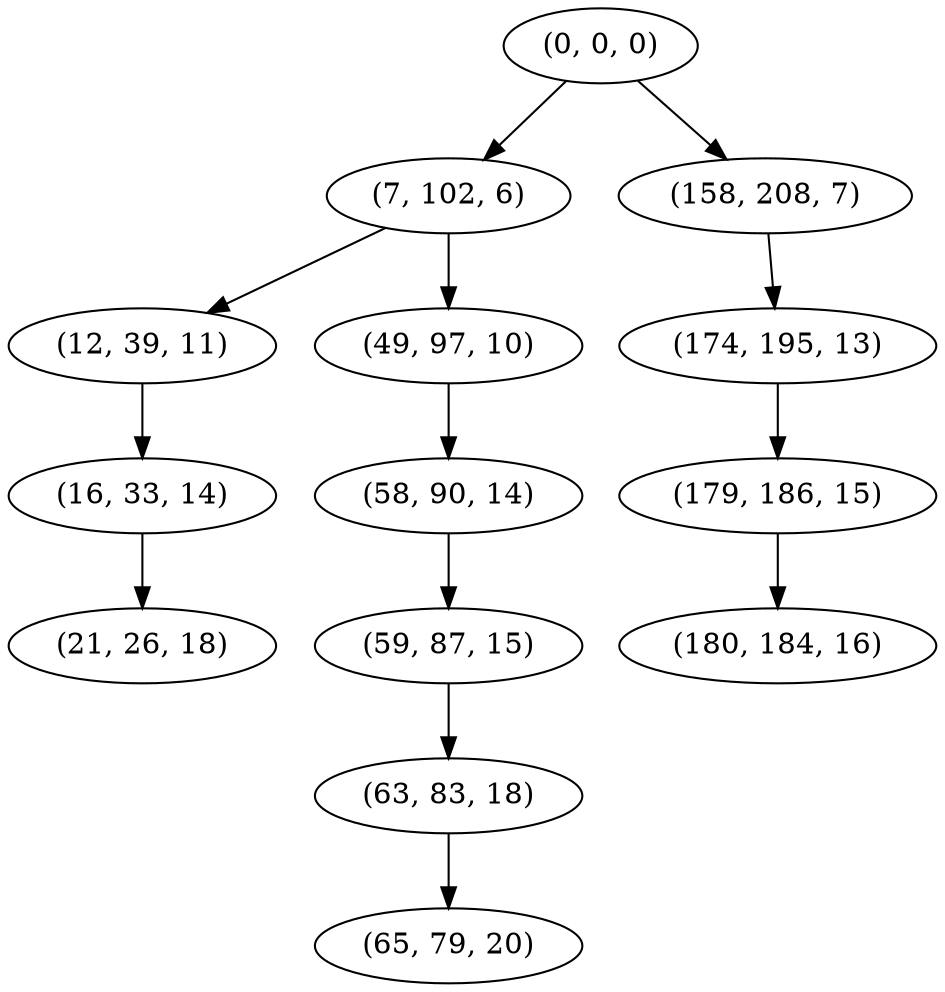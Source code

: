 digraph tree {
    "(0, 0, 0)";
    "(7, 102, 6)";
    "(12, 39, 11)";
    "(16, 33, 14)";
    "(21, 26, 18)";
    "(49, 97, 10)";
    "(58, 90, 14)";
    "(59, 87, 15)";
    "(63, 83, 18)";
    "(65, 79, 20)";
    "(158, 208, 7)";
    "(174, 195, 13)";
    "(179, 186, 15)";
    "(180, 184, 16)";
    "(0, 0, 0)" -> "(7, 102, 6)";
    "(0, 0, 0)" -> "(158, 208, 7)";
    "(7, 102, 6)" -> "(12, 39, 11)";
    "(7, 102, 6)" -> "(49, 97, 10)";
    "(12, 39, 11)" -> "(16, 33, 14)";
    "(16, 33, 14)" -> "(21, 26, 18)";
    "(49, 97, 10)" -> "(58, 90, 14)";
    "(58, 90, 14)" -> "(59, 87, 15)";
    "(59, 87, 15)" -> "(63, 83, 18)";
    "(63, 83, 18)" -> "(65, 79, 20)";
    "(158, 208, 7)" -> "(174, 195, 13)";
    "(174, 195, 13)" -> "(179, 186, 15)";
    "(179, 186, 15)" -> "(180, 184, 16)";
}
